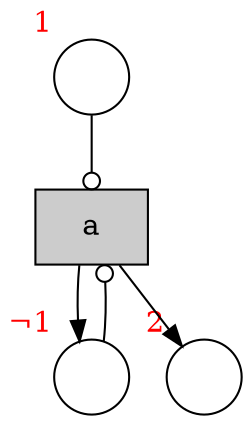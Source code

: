 digraph test {
  t1 -> p3;
  t1 -> p2;
  p3 -> t1 [arrowhead=odot];
  p1 -> t1 [arrowhead=odot];
  p1 [label="" xlabel= <<FONT COLOR="red">1</FONT>> shape=circle ];
  p2 [label="" xlabel= <<FONT COLOR="red">2</FONT>> shape=circle ];
  p3 [label="" xlabel= <<FONT COLOR="red">¬1</FONT>> shape=circle ];
  t1 [fillcolor="#cccccc" label="a" shape=box style=filled];
}